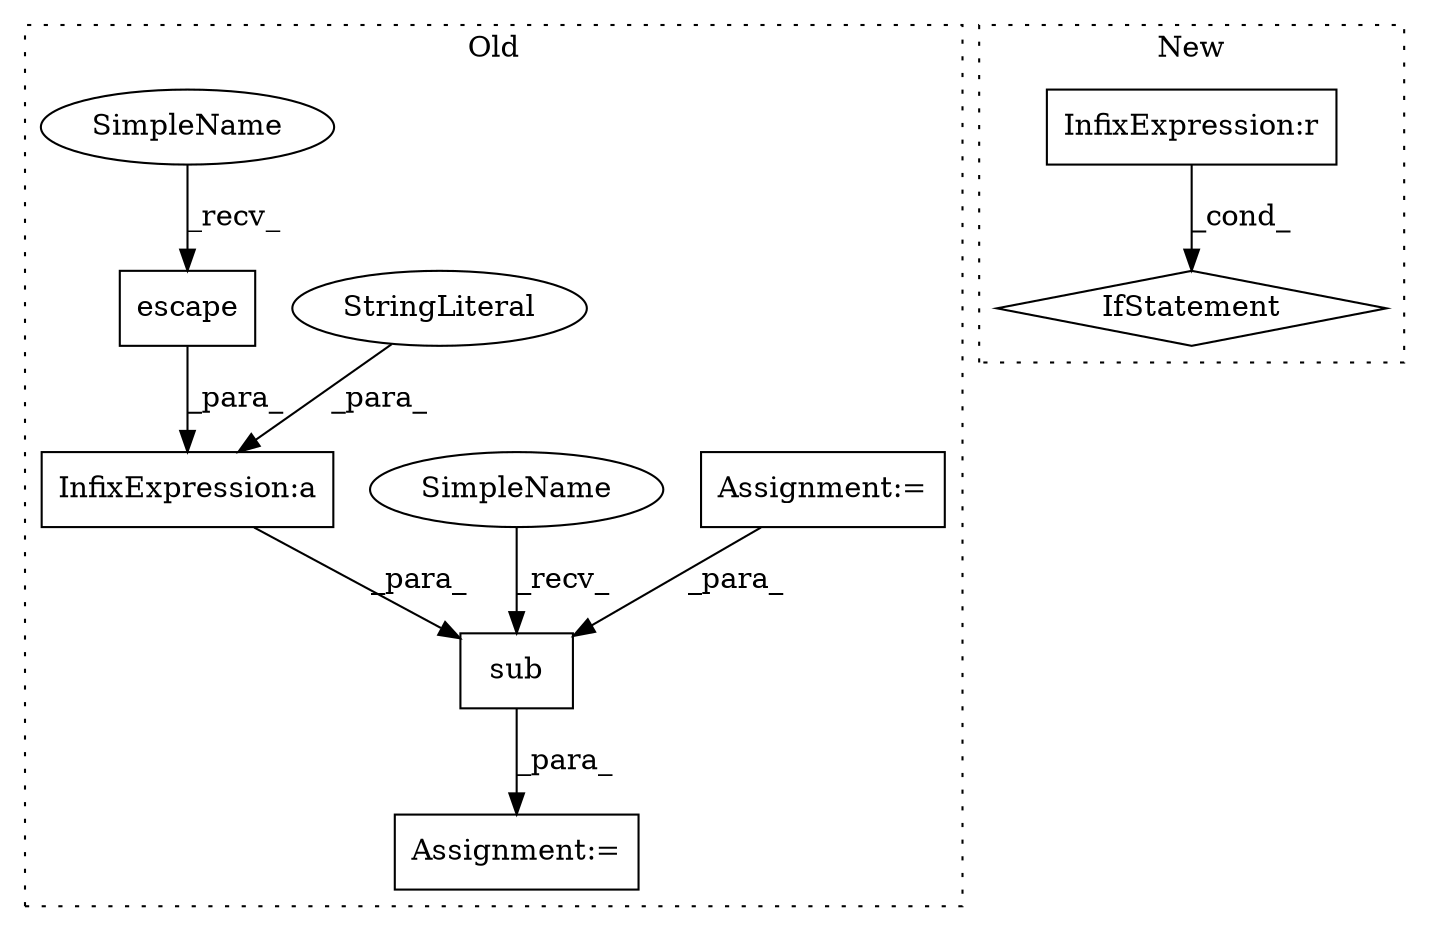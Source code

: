 digraph G {
subgraph cluster0 {
1 [label="escape" a="32" s="3602,3615" l="7,1" shape="box"];
3 [label="Assignment:=" a="7" s="3582" l="1" shape="box"];
4 [label="InfixExpression:a" a="27" s="3596" l="3" shape="box"];
5 [label="StringLiteral" a="45" s="3590" l="6" shape="ellipse"];
7 [label="sub" a="32" s="3586,3633" l="4,1" shape="box"];
8 [label="Assignment:=" a="7" s="3366" l="1" shape="box"];
9 [label="SimpleName" a="42" s="3583" l="2" shape="ellipse"];
10 [label="SimpleName" a="42" s="3599" l="2" shape="ellipse"];
label = "Old";
style="dotted";
}
subgraph cluster1 {
2 [label="IfStatement" a="25" s="2423,2448" l="4,2" shape="diamond"];
6 [label="InfixExpression:r" a="27" s="2439" l="4" shape="box"];
label = "New";
style="dotted";
}
1 -> 4 [label="_para_"];
4 -> 7 [label="_para_"];
5 -> 4 [label="_para_"];
6 -> 2 [label="_cond_"];
7 -> 3 [label="_para_"];
8 -> 7 [label="_para_"];
9 -> 7 [label="_recv_"];
10 -> 1 [label="_recv_"];
}